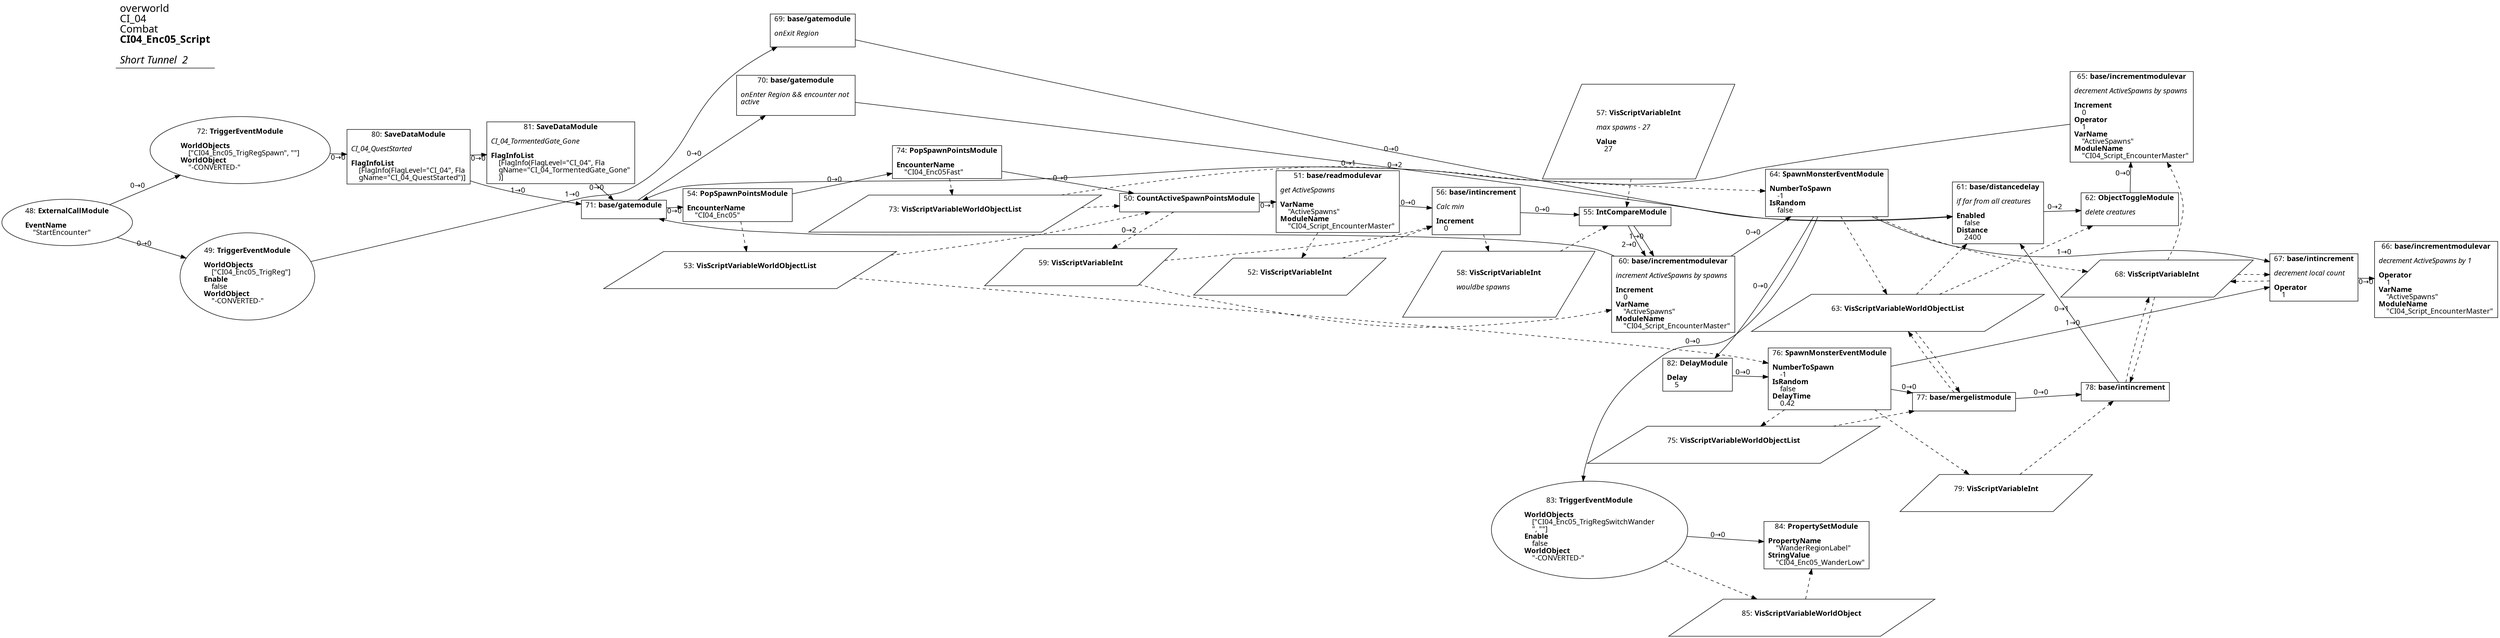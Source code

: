 digraph {
    layout = fdp;
    overlap = prism;
    sep = "+16";
    splines = spline;

    node [ shape = box ];

    graph [ fontname = "Segoe UI" ];
    node [ fontname = "Segoe UI" ];
    edge [ fontname = "Segoe UI" ];

    48 [ label = <48: <b>ExternalCallModule</b><br/><br/><b>EventName</b><br align="left"/>    &quot;StartEncounter&quot;<br align="left"/>> ];
    48 [ shape = oval ]
    48 [ pos = "-1.6830001,1.148!" ];
    48 -> 49 [ label = "0→0" ];
    48 -> 72 [ label = "0→0" ];

    49 [ label = <49: <b>TriggerEventModule</b><br/><br/><b>WorldObjects</b><br align="left"/>    [&quot;CI04_Enc05_TrigReg&quot;]<br align="left"/><b>Enable</b><br align="left"/>    false<br align="left"/><b>WorldObject</b><br align="left"/>    &quot;-CONVERTED-&quot;<br align="left"/>> ];
    49 [ shape = oval ]
    49 [ pos = "-1.468,1.042!" ];
    49 -> 69 [ label = "1→0" ];

    50 [ label = <50: <b>CountActiveSpawnPointsModule</b><br/><br/>> ];
    50 [ pos = "0.004,1.1520001!" ];
    50 -> 51 [ label = "0→1" ];
    53 -> 50 [ style = dashed ];
    50 -> 59 [ style = dashed ];
    73 -> 50 [ style = dashed ];

    51 [ label = <51: <b>base/readmodulevar</b><br/><br/><i>get ActiveSpawns<br align="left"/></i><br align="left"/><b>VarName</b><br align="left"/>    &quot;ActiveSpawns&quot;<br align="left"/><b>ModuleName</b><br align="left"/>    &quot;CI04_Script_EncounterMaster&quot;<br align="left"/>> ];
    51 [ pos = "0.275,1.1500001!" ];
    51 -> 56 [ label = "0→0" ];
    51 -> 52 [ style = dashed ];

    52 [ label = <52: <b>VisScriptVariableInt</b><br/><br/>> ];
    52 [ shape = parallelogram ]
    52 [ pos = "0.27600002,1.018!" ];

    53 [ label = <53: <b>VisScriptVariableWorldObjectList</b><br/><br/>> ];
    53 [ shape = parallelogram ]
    53 [ pos = "-0.531,1.021!" ];

    54 [ label = <54: <b>PopSpawnPointsModule</b><br/><br/><b>EncounterName</b><br align="left"/>    &quot;CI04_Enc05&quot;<br align="left"/>> ];
    54 [ pos = "-0.532,1.1500001!" ];
    54 -> 74 [ label = "0→0" ];
    54 -> 53 [ style = dashed ];

    55 [ label = <55: <b>IntCompareModule</b><br/><br/>> ];
    55 [ pos = "0.72700006,1.1500001!" ];
    55 -> 60 [ label = "1→0" ];
    55 -> 60 [ label = "2→0" ];
    57 -> 55 [ style = dashed ];
    58 -> 55 [ style = dashed ];

    56 [ label = <56: <b>base/intincrement</b><br/><br/><i>Calc min<br align="left"/></i><br align="left"/><b>Increment</b><br align="left"/>    0<br align="left"/>> ];
    56 [ pos = "0.51900005,1.1500001!" ];
    56 -> 55 [ label = "0→0" ];
    56 -> 58 [ style = dashed ];
    59 -> 56 [ style = dashed ];
    52 -> 56 [ style = dashed ];

    57 [ label = <57: <b>VisScriptVariableInt</b><br/><br/><i>max spawns - 27<br align="left"/></i><br align="left"/><b>Value</b><br align="left"/>    27<br align="left"/>> ];
    57 [ shape = parallelogram ]
    57 [ pos = "0.72300005,1.207!" ];

    58 [ label = <58: <b>VisScriptVariableInt</b><br/><br/><i>wouldbe spawns<br align="left"/></i><br align="left"/>> ];
    58 [ shape = parallelogram ]
    58 [ pos = "0.523,1.0040001!" ];

    59 [ label = <59: <b>VisScriptVariableInt</b><br/><br/>> ];
    59 [ shape = parallelogram ]
    59 [ pos = "0.013,1.0450001!" ];

    60 [ label = <60: <b>base/incrementmodulevar</b><br/><br/><i>increment ActiveSpawns by spawns<br align="left"/></i><br align="left"/><b>Increment</b><br align="left"/>    0<br align="left"/><b>VarName</b><br align="left"/>    &quot;ActiveSpawns&quot;<br align="left"/><b>ModuleName</b><br align="left"/>    &quot;CI04_Script_EncounterMaster&quot;<br align="left"/>> ];
    60 [ pos = "0.9110001,0.95800006!" ];
    60 -> 64 [ label = "0→0" ];
    60 -> 71 [ label = "0→2" ];
    59 -> 60 [ style = dashed ];

    61 [ label = <61: <b>base/distancedelay</b><br/><br/><i>if far from all creatures<br align="left"/></i><br align="left"/><b>Enabled</b><br align="left"/>    false<br align="left"/><b>Distance</b><br align="left"/>    2400<br align="left"/>> ];
    61 [ pos = "1.664,1.159!" ];
    61 -> 62 [ label = "0→2" ];
    63 -> 61 [ style = dashed ];

    62 [ label = <62: <b>ObjectToggleModule</b><br/><br/><i>delete creatures<br align="left"/></i><br align="left"/>> ];
    62 [ pos = "1.8620001,1.1500001!" ];
    62 -> 65 [ label = "0→0" ];
    63 -> 62 [ style = dashed ];

    63 [ label = <63: <b>VisScriptVariableWorldObjectList</b><br/><br/>> ];
    63 [ shape = parallelogram ]
    63 [ pos = "1.172,0.92100006!" ];

    64 [ label = <64: <b>SpawnMonsterEventModule</b><br/><br/><b>NumberToSpawn</b><br align="left"/>    -1<br align="left"/><b>IsRandom</b><br align="left"/>    false<br align="left"/>> ];
    64 [ pos = "1.1700001,1.161!" ];
    64 -> 67 [ label = "1→0" ];
    64 -> 82 [ label = "0→0" ];
    64 -> 83 [ label = "0→0" ];
    64 -> 63 [ style = dashed ];
    64 -> 68 [ style = dashed ];
    73 -> 64 [ style = dashed ];

    65 [ label = <65: <b>base/incrementmodulevar</b><br/><br/><i>decrement ActiveSpawns by spawns<br align="left"/></i><br align="left"/><b>Increment</b><br align="left"/>    0<br align="left"/><b>Operator</b><br align="left"/>    1<br align="left"/><b>VarName</b><br align="left"/>    &quot;ActiveSpawns&quot;<br align="left"/><b>ModuleName</b><br align="left"/>    &quot;CI04_Script_EncounterMaster&quot;<br align="left"/>> ];
    65 [ pos = "1.8670001,1.332!" ];
    65 -> 71 [ label = "0→1" ];
    68 -> 65 [ style = dashed ];

    66 [ label = <66: <b>base/incrementmodulevar</b><br/><br/><i>decrement ActiveSpawns by 1<br align="left"/></i><br align="left"/><b>Operator</b><br align="left"/>    1<br align="left"/><b>VarName</b><br align="left"/>    &quot;ActiveSpawns&quot;<br align="left"/><b>ModuleName</b><br align="left"/>    &quot;CI04_Script_EncounterMaster&quot;<br align="left"/>> ];
    66 [ pos = "1.894,0.92800003!" ];

    67 [ label = <67: <b>base/intincrement</b><br/><br/><i>decrement local count<br align="left"/></i><br align="left"/><b>Operator</b><br align="left"/>    1<br align="left"/>> ];
    67 [ pos = "1.6760001,0.92700005!" ];
    67 -> 66 [ label = "0→0" ];
    68 -> 67 [ style = dashed ];
    67 -> 68 [ style = dashed ];

    68 [ label = <68: <b>VisScriptVariableInt</b><br/><br/>> ];
    68 [ shape = parallelogram ]
    68 [ pos = "1.4660001,0.92600006!" ];

    69 [ label = <69: <b>base/gatemodule</b><br/><br/><i>onExit Region<br align="left"/></i><br align="left"/>> ];
    69 [ pos = "-0.51100004,1.582!" ];
    69 -> 61 [ label = "0→0" ];

    70 [ label = <70: <b>base/gatemodule</b><br/><br/><i>onEnter Region &amp;&amp; encounter not <br align="left"/>active<br align="left"/></i><br align="left"/>> ];
    70 [ pos = "-0.51000005,1.4210001!" ];
    70 -> 61 [ label = "0→2" ];

    71 [ label = <71: <b>base/gatemodule</b><br/><br/>> ];
    71 [ pos = "-0.734,1.149!" ];
    71 -> 70 [ label = "0→0" ];
    71 -> 54 [ label = "0→0" ];

    72 [ label = <72: <b>TriggerEventModule</b><br/><br/><b>WorldObjects</b><br align="left"/>    [&quot;CI04_Enc05_TrigRegSpawn&quot;, &quot;&quot;]<br align="left"/><b>WorldObject</b><br align="left"/>    &quot;-CONVERTED-&quot;<br align="left"/>> ];
    72 [ shape = oval ]
    72 [ pos = "-1.4540001,1.261!" ];
    72 -> 80 [ label = "0→0" ];

    73 [ label = <73: <b>VisScriptVariableWorldObjectList</b><br/><br/>> ];
    73 [ shape = parallelogram ]
    73 [ pos = "-0.27800003,1.126!" ];

    74 [ label = <74: <b>PopSpawnPointsModule</b><br/><br/><b>EncounterName</b><br align="left"/>    &quot;CI04_Enc05Fast&quot;<br align="left"/>> ];
    74 [ pos = "-0.27400002,1.2590001!" ];
    74 -> 50 [ label = "0→0" ];
    74 -> 73 [ style = dashed ];

    75 [ label = <75: <b>VisScriptVariableWorldObjectList</b><br/><br/>> ];
    75 [ shape = parallelogram ]
    75 [ pos = "1.1700001,0.564!" ];

    76 [ label = <76: <b>SpawnMonsterEventModule</b><br/><br/><b>NumberToSpawn</b><br align="left"/>    -1<br align="left"/><b>IsRandom</b><br align="left"/>    false<br align="left"/><b>DelayTime</b><br align="left"/>    0.42<br align="left"/>> ];
    76 [ pos = "1.164,0.823!" ];
    76 -> 67 [ label = "1→0" ];
    76 -> 77 [ label = "0→0" ];
    76 -> 75 [ style = dashed ];
    76 -> 79 [ style = dashed ];
    53 -> 76 [ style = dashed ];

    77 [ label = <77: <b>base/mergelistmodule</b><br/><br/>> ];
    77 [ pos = "1.4660001,0.739!" ];
    77 -> 78 [ label = "0→0" ];
    63 -> 77 [ style = dashed ];
    77 -> 63 [ style = dashed ];
    75 -> 77 [ style = dashed ];

    78 [ label = <78: <b>base/intincrement</b><br/><br/>> ];
    78 [ pos = "1.7160001,0.74!" ];
    78 -> 61 [ label = "0→1" ];
    68 -> 78 [ style = dashed ];
    78 -> 68 [ style = dashed ];
    79 -> 78 [ style = dashed ];

    79 [ label = <79: <b>VisScriptVariableInt</b><br/><br/>> ];
    79 [ shape = parallelogram ]
    79 [ pos = "1.424,0.526!" ];

    80 [ label = <80: <b>SaveDataModule</b><br/><br/><i>CI_04_QuestStarted<br align="left"/></i><br align="left"/><b>FlagInfoList</b><br align="left"/>    [FlagInfo(FlagLevel=&quot;CI_04&quot;, Fla<br align="left"/>    gName=&quot;CI_04_QuestStarted&quot;)]<br align="left"/>> ];
    80 [ pos = "-1.2080001,1.261!" ];
    80 -> 81 [ label = "0→0" ];
    80 -> 71 [ label = "1→0" ];

    81 [ label = <81: <b>SaveDataModule</b><br/><br/><i>CI_04_TormentedGate_Gone<br align="left"/></i><br align="left"/><b>FlagInfoList</b><br align="left"/>    [FlagInfo(FlagLevel=&quot;CI_04&quot;, Fla<br align="left"/>    gName=&quot;CI_04_TormentedGate_Gone&quot;<br align="left"/>    )]<br align="left"/>> ];
    81 [ pos = "-0.994,1.261!" ];
    81 -> 71 [ label = "0→0" ];

    82 [ label = <82: <b>DelayModule</b><br/><br/><b>Delay</b><br align="left"/>    5<br align="left"/>> ];
    82 [ pos = "0.99600005,0.818!" ];
    82 -> 76 [ label = "0→0" ];

    83 [ label = <83: <b>TriggerEventModule</b><br/><br/><b>WorldObjects</b><br align="left"/>    [&quot;CI04_Enc05_TrigRegSwitchWander<br align="left"/>    &quot;, &quot;&quot;]<br align="left"/><b>Enable</b><br align="left"/>    false<br align="left"/><b>WorldObject</b><br align="left"/>    &quot;-CONVERTED-&quot;<br align="left"/>> ];
    83 [ shape = oval ]
    83 [ pos = "1.006,0.35200003!" ];
    83 -> 84 [ label = "0→0" ];
    83 -> 85 [ style = dashed ];

    84 [ label = <84: <b>PropertySetModule</b><br/><br/><b>PropertyName</b><br align="left"/>    &quot;WanderRegionLabel&quot;<br align="left"/><b>StringValue</b><br align="left"/>    &quot;CI04_Enc05_WanderLow&quot;<br align="left"/>> ];
    84 [ pos = "1.263,0.35200003!" ];
    85 -> 84 [ style = dashed ];

    85 [ label = <85: <b>VisScriptVariableWorldObject</b><br/><br/>> ];
    85 [ shape = parallelogram ]
    85 [ pos = "1.2470001,0.22000001!" ];

    title [ pos = "-1.6840001,1.5830001!" ];
    title [ shape = underline ];
    title [ label = <<font point-size="20">overworld<br align="left"/>CI_04<br align="left"/>Combat<br align="left"/><b>CI04_Enc05_Script</b><br align="left"/><br/><i>Short Tunnel  2</i><br align="left"/></font>> ];
}
